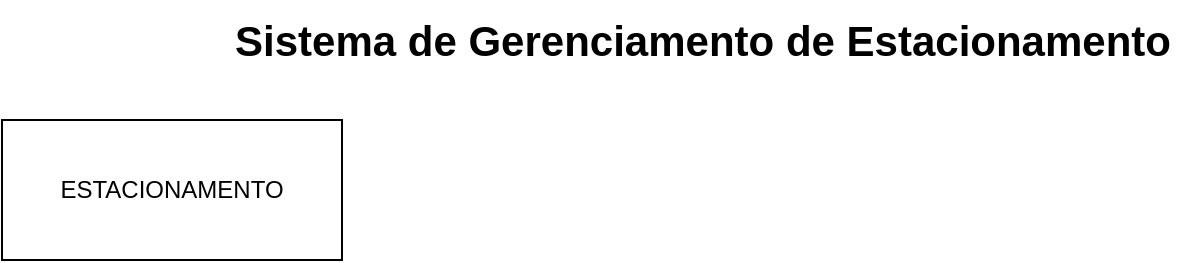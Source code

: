 <mxfile version="20.2.8" type="github">
  <diagram id="-3AMFFtKCczr6PJ7xZKp" name="Página-1">
    <mxGraphModel dx="868" dy="482" grid="1" gridSize="10" guides="1" tooltips="1" connect="1" arrows="1" fold="1" page="1" pageScale="1" pageWidth="827" pageHeight="1169" math="0" shadow="0">
      <root>
        <mxCell id="0" />
        <mxCell id="1" parent="0" />
        <mxCell id="rqUFjf_ysvI5r7aMsHxQ-1" value="ESTACIONAMENTO" style="rounded=0;whiteSpace=wrap;html=1;" parent="1" vertex="1">
          <mxGeometry x="40" y="90" width="170" height="70" as="geometry" />
        </mxCell>
        <mxCell id="rqUFjf_ysvI5r7aMsHxQ-2" value="Sistema de Gerenciamento de Estacionamento" style="text;html=1;resizable=0;autosize=1;align=center;verticalAlign=middle;points=[];fillColor=none;strokeColor=none;rounded=0;fontStyle=1;fontSize=21;" parent="1" vertex="1">
          <mxGeometry x="145" y="30" width="490" height="40" as="geometry" />
        </mxCell>
      </root>
    </mxGraphModel>
  </diagram>
</mxfile>
